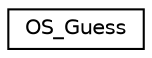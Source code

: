 digraph "Graphical Class Hierarchy"
{
 // LATEX_PDF_SIZE
  edge [fontname="Helvetica",fontsize="10",labelfontname="Helvetica",labelfontsize="10"];
  node [fontname="Helvetica",fontsize="10",shape=record];
  rankdir="LR";
  Node0 [label="OS_Guess",height=0.2,width=0.4,color="black", fillcolor="white", style="filled",URL="$classOS__Guess.html",tooltip=" "];
}
